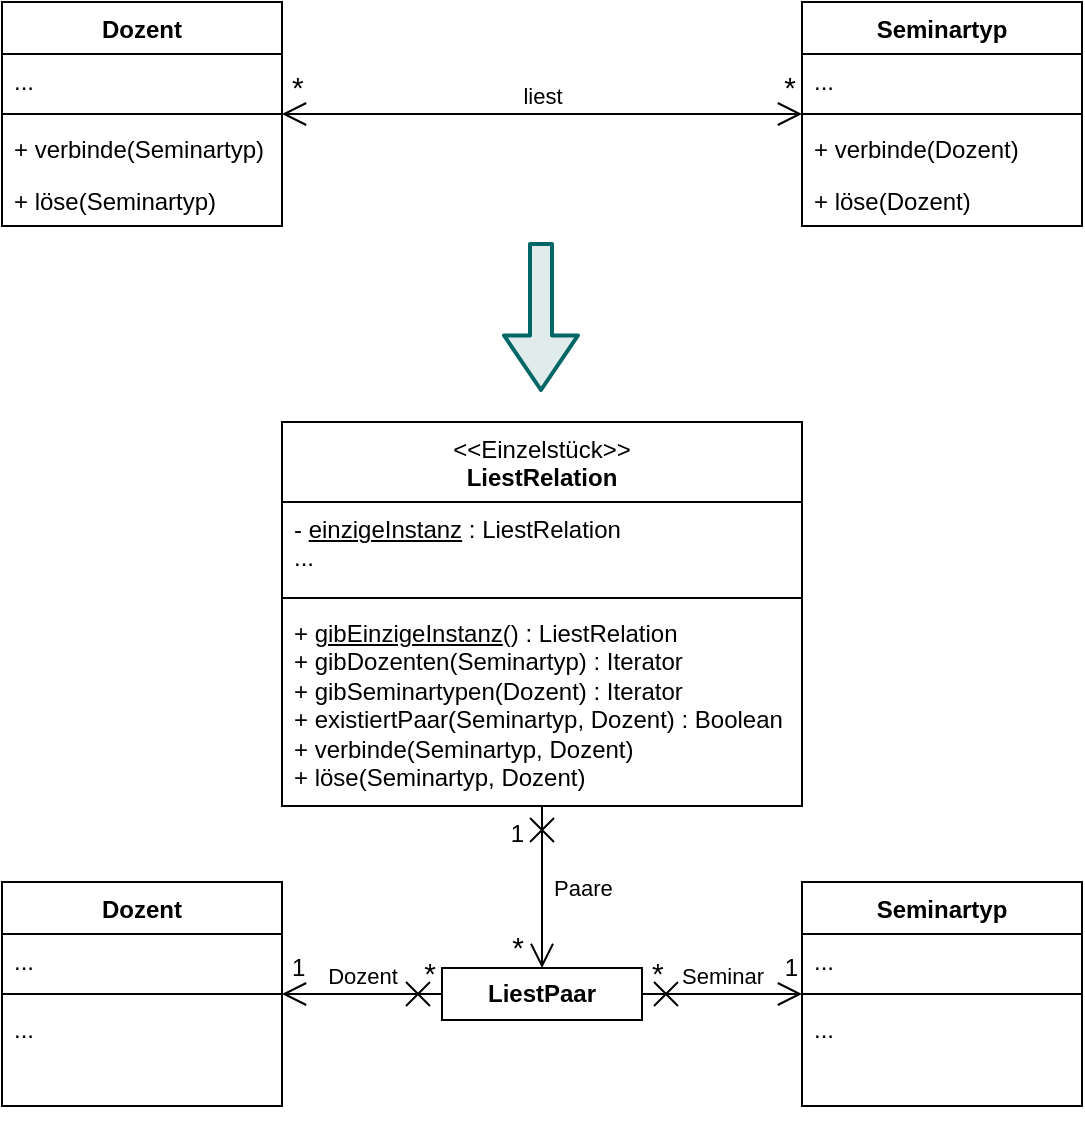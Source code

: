 <mxfile version="25.0.3">
  <diagram name="Seite-1" id="BKRfMI5abuOFoWmJq0zK">
    <mxGraphModel dx="2060" dy="1128" grid="1" gridSize="10" guides="1" tooltips="1" connect="1" arrows="1" fold="1" page="1" pageScale="1" pageWidth="827" pageHeight="1169" math="0" shadow="0">
      <root>
        <mxCell id="0" />
        <mxCell id="1" parent="0" />
        <mxCell id="IaKYG4yvnXf-astbD4Oj-56" value="" style="rounded=0;whiteSpace=wrap;html=1;strokeColor=none;fillColor=default;" parent="1" vertex="1">
          <mxGeometry x="80" y="80" width="540" height="560" as="geometry" />
        </mxCell>
        <mxCell id="ttQVAZBpi68U4xG_rW-i-1" value="liest" style="endArrow=open;html=1;rounded=0;align=center;verticalAlign=bottom;endFill=0;labelBackgroundColor=none;startArrow=open;startFill=0;spacingBottom=0;endSize=10;startSize=10;sourcePerimeterSpacing=0;" parent="1" source="GofiF0d-FrtSVpg5lvLO-1" target="GofiF0d-FrtSVpg5lvLO-6" edge="1">
          <mxGeometry relative="1" as="geometry">
            <mxPoint x="230" y="40" as="sourcePoint" />
            <mxPoint x="550" y="50" as="targetPoint" />
          </mxGeometry>
        </mxCell>
        <mxCell id="ttQVAZBpi68U4xG_rW-i-2" value="&lt;font style=&quot;font-size: 15px;&quot;&gt;*&lt;/font&gt;" style="resizable=0;html=1;align=left;verticalAlign=bottom;labelBackgroundColor=none;spacingBottom=3;spacingLeft=3;" parent="ttQVAZBpi68U4xG_rW-i-1" connectable="0" vertex="1">
          <mxGeometry x="-1" relative="1" as="geometry" />
        </mxCell>
        <mxCell id="ttQVAZBpi68U4xG_rW-i-4" value="&lt;font style=&quot;font-size: 15px;&quot;&gt;*&lt;/font&gt;" style="resizable=0;html=1;align=right;verticalAlign=bottom;labelBackgroundColor=none;spacingBottom=3;spacingRight=3;" parent="ttQVAZBpi68U4xG_rW-i-1" connectable="0" vertex="1">
          <mxGeometry x="1" relative="1" as="geometry" />
        </mxCell>
        <mxCell id="mjXhb2761OaL5Bagwi9g-6" value="LiestPaar" style="rounded=0;whiteSpace=wrap;html=1;fontStyle=1" parent="1" vertex="1">
          <mxGeometry x="300" y="563" width="100" height="26" as="geometry" />
        </mxCell>
        <mxCell id="evQiThfSp_hV0CGQ2GFK-1" value="Dozent" style="endArrow=cross;html=1;rounded=0;align=center;verticalAlign=bottom;endFill=0;labelBackgroundColor=none;startArrow=open;startFill=0;endSize=10;startSize=10;" parent="1" source="GofiF0d-FrtSVpg5lvLO-11" target="mjXhb2761OaL5Bagwi9g-6" edge="1">
          <mxGeometry relative="1" as="geometry">
            <mxPoint x="250" y="590" as="sourcePoint" />
            <mxPoint x="530" y="686" as="targetPoint" />
          </mxGeometry>
        </mxCell>
        <mxCell id="evQiThfSp_hV0CGQ2GFK-2" value="1" style="resizable=0;html=1;align=left;verticalAlign=bottom;labelBackgroundColor=none;spacingLeft=3;spacingBottom=5;" parent="evQiThfSp_hV0CGQ2GFK-1" connectable="0" vertex="1">
          <mxGeometry x="-1" relative="1" as="geometry" />
        </mxCell>
        <mxCell id="evQiThfSp_hV0CGQ2GFK-4" value="&lt;font style=&quot;font-size: 15px;&quot;&gt;*&lt;/font&gt;" style="resizable=0;html=1;align=right;verticalAlign=bottom;labelBackgroundColor=none;spacingRight=3;spacingBottom=0;" parent="evQiThfSp_hV0CGQ2GFK-1" connectable="0" vertex="1">
          <mxGeometry x="1" relative="1" as="geometry" />
        </mxCell>
        <mxCell id="evQiThfSp_hV0CGQ2GFK-6" value="Seminar" style="endArrow=open;html=1;rounded=0;align=center;verticalAlign=bottom;endFill=0;labelBackgroundColor=none;startArrow=cross;startFill=0;spacingBottom=0;endSize=10;startSize=10;" parent="1" source="mjXhb2761OaL5Bagwi9g-6" target="GofiF0d-FrtSVpg5lvLO-16" edge="1">
          <mxGeometry relative="1" as="geometry">
            <mxPoint x="55.0" y="690.0" as="sourcePoint" />
            <mxPoint x="530" y="580" as="targetPoint" />
          </mxGeometry>
        </mxCell>
        <mxCell id="evQiThfSp_hV0CGQ2GFK-7" value="&lt;font style=&quot;font-size: 15px;&quot;&gt;*&lt;/font&gt;" style="resizable=0;html=1;align=left;verticalAlign=bottom;labelBackgroundColor=none;spacingBottom=0;spacingLeft=3;" parent="evQiThfSp_hV0CGQ2GFK-6" connectable="0" vertex="1">
          <mxGeometry x="-1" relative="1" as="geometry" />
        </mxCell>
        <mxCell id="evQiThfSp_hV0CGQ2GFK-9" value="1" style="resizable=0;html=1;align=right;verticalAlign=bottom;labelBackgroundColor=none;spacingBottom=5;spacingRight=2;" parent="evQiThfSp_hV0CGQ2GFK-6" connectable="0" vertex="1">
          <mxGeometry x="1" relative="1" as="geometry" />
        </mxCell>
        <mxCell id="GofiF0d-FrtSVpg5lvLO-1" value="Dozent" style="swimlane;fontStyle=1;align=center;verticalAlign=top;childLayout=stackLayout;horizontal=1;startSize=26;horizontalStack=0;resizeParent=1;resizeParentMax=0;resizeLast=0;collapsible=1;marginBottom=0;whiteSpace=wrap;html=1;" parent="1" vertex="1">
          <mxGeometry x="80" y="80" width="140" height="112" as="geometry" />
        </mxCell>
        <mxCell id="GofiF0d-FrtSVpg5lvLO-2" value="..." style="text;strokeColor=none;fillColor=none;align=left;verticalAlign=top;spacingLeft=4;spacingRight=4;overflow=hidden;rotatable=0;points=[[0,0.5],[1,0.5]];portConstraint=eastwest;whiteSpace=wrap;html=1;" parent="GofiF0d-FrtSVpg5lvLO-1" vertex="1">
          <mxGeometry y="26" width="140" height="26" as="geometry" />
        </mxCell>
        <mxCell id="GofiF0d-FrtSVpg5lvLO-3" value="" style="line;strokeWidth=1;fillColor=none;align=left;verticalAlign=middle;spacingTop=-1;spacingLeft=3;spacingRight=3;rotatable=0;labelPosition=right;points=[];portConstraint=eastwest;strokeColor=inherit;" parent="GofiF0d-FrtSVpg5lvLO-1" vertex="1">
          <mxGeometry y="52" width="140" height="8" as="geometry" />
        </mxCell>
        <mxCell id="GofiF0d-FrtSVpg5lvLO-4" value="+ verbinde(Seminartyp)" style="text;strokeColor=none;fillColor=none;align=left;verticalAlign=top;spacingLeft=4;spacingRight=4;overflow=hidden;rotatable=0;points=[[0,0.5],[1,0.5]];portConstraint=eastwest;whiteSpace=wrap;html=1;" parent="GofiF0d-FrtSVpg5lvLO-1" vertex="1">
          <mxGeometry y="60" width="140" height="26" as="geometry" />
        </mxCell>
        <mxCell id="GofiF0d-FrtSVpg5lvLO-5" value="+ löse(Seminartyp)" style="text;strokeColor=none;fillColor=none;align=left;verticalAlign=top;spacingLeft=4;spacingRight=4;overflow=hidden;rotatable=0;points=[[0,0.5],[1,0.5]];portConstraint=eastwest;whiteSpace=wrap;html=1;" parent="GofiF0d-FrtSVpg5lvLO-1" vertex="1">
          <mxGeometry y="86" width="140" height="26" as="geometry" />
        </mxCell>
        <mxCell id="GofiF0d-FrtSVpg5lvLO-6" value="Seminartyp" style="swimlane;fontStyle=1;align=center;verticalAlign=top;childLayout=stackLayout;horizontal=1;startSize=26;horizontalStack=0;resizeParent=1;resizeParentMax=0;resizeLast=0;collapsible=1;marginBottom=0;whiteSpace=wrap;html=1;" parent="1" vertex="1">
          <mxGeometry x="480" y="80" width="140" height="112" as="geometry" />
        </mxCell>
        <mxCell id="GofiF0d-FrtSVpg5lvLO-7" value="..." style="text;strokeColor=none;fillColor=none;align=left;verticalAlign=top;spacingLeft=4;spacingRight=4;overflow=hidden;rotatable=0;points=[[0,0.5],[1,0.5]];portConstraint=eastwest;whiteSpace=wrap;html=1;" parent="GofiF0d-FrtSVpg5lvLO-6" vertex="1">
          <mxGeometry y="26" width="140" height="26" as="geometry" />
        </mxCell>
        <mxCell id="GofiF0d-FrtSVpg5lvLO-8" value="" style="line;strokeWidth=1;fillColor=none;align=left;verticalAlign=middle;spacingTop=-1;spacingLeft=3;spacingRight=3;rotatable=0;labelPosition=right;points=[];portConstraint=eastwest;strokeColor=inherit;" parent="GofiF0d-FrtSVpg5lvLO-6" vertex="1">
          <mxGeometry y="52" width="140" height="8" as="geometry" />
        </mxCell>
        <mxCell id="GofiF0d-FrtSVpg5lvLO-9" value="+ verbinde(Dozent)" style="text;strokeColor=none;fillColor=none;align=left;verticalAlign=top;spacingLeft=4;spacingRight=4;overflow=hidden;rotatable=0;points=[[0,0.5],[1,0.5]];portConstraint=eastwest;whiteSpace=wrap;html=1;" parent="GofiF0d-FrtSVpg5lvLO-6" vertex="1">
          <mxGeometry y="60" width="140" height="26" as="geometry" />
        </mxCell>
        <mxCell id="GofiF0d-FrtSVpg5lvLO-26" value="+ löse(Dozent)" style="text;strokeColor=none;fillColor=none;align=left;verticalAlign=top;spacingLeft=4;spacingRight=4;overflow=hidden;rotatable=0;points=[[0,0.5],[1,0.5]];portConstraint=eastwest;whiteSpace=wrap;html=1;" parent="GofiF0d-FrtSVpg5lvLO-6" vertex="1">
          <mxGeometry y="86" width="140" height="26" as="geometry" />
        </mxCell>
        <mxCell id="GofiF0d-FrtSVpg5lvLO-11" value="Dozent" style="swimlane;fontStyle=1;align=center;verticalAlign=top;childLayout=stackLayout;horizontal=1;startSize=26;horizontalStack=0;resizeParent=1;resizeParentMax=0;resizeLast=0;collapsible=1;marginBottom=0;whiteSpace=wrap;html=1;" parent="1" vertex="1">
          <mxGeometry x="80" y="520" width="140" height="112" as="geometry" />
        </mxCell>
        <mxCell id="GofiF0d-FrtSVpg5lvLO-12" value="..." style="text;strokeColor=none;fillColor=none;align=left;verticalAlign=top;spacingLeft=4;spacingRight=4;overflow=hidden;rotatable=0;points=[[0,0.5],[1,0.5]];portConstraint=eastwest;whiteSpace=wrap;html=1;" parent="GofiF0d-FrtSVpg5lvLO-11" vertex="1">
          <mxGeometry y="26" width="140" height="26" as="geometry" />
        </mxCell>
        <mxCell id="GofiF0d-FrtSVpg5lvLO-13" value="" style="line;strokeWidth=1;fillColor=none;align=left;verticalAlign=middle;spacingTop=-1;spacingLeft=3;spacingRight=3;rotatable=0;labelPosition=right;points=[];portConstraint=eastwest;strokeColor=inherit;" parent="GofiF0d-FrtSVpg5lvLO-11" vertex="1">
          <mxGeometry y="52" width="140" height="8" as="geometry" />
        </mxCell>
        <mxCell id="GofiF0d-FrtSVpg5lvLO-14" value="..." style="text;strokeColor=none;fillColor=none;align=left;verticalAlign=top;spacingLeft=4;spacingRight=4;overflow=hidden;rotatable=0;points=[[0,0.5],[1,0.5]];portConstraint=eastwest;whiteSpace=wrap;html=1;" parent="GofiF0d-FrtSVpg5lvLO-11" vertex="1">
          <mxGeometry y="60" width="140" height="26" as="geometry" />
        </mxCell>
        <mxCell id="GofiF0d-FrtSVpg5lvLO-15" value="&amp;nbsp;" style="text;strokeColor=none;fillColor=none;align=left;verticalAlign=top;spacingLeft=4;spacingRight=4;overflow=hidden;rotatable=0;points=[[0,0.5],[1,0.5]];portConstraint=eastwest;whiteSpace=wrap;html=1;" parent="GofiF0d-FrtSVpg5lvLO-11" vertex="1">
          <mxGeometry y="86" width="140" height="26" as="geometry" />
        </mxCell>
        <mxCell id="GofiF0d-FrtSVpg5lvLO-16" value="Seminartyp" style="swimlane;fontStyle=1;align=center;verticalAlign=top;childLayout=stackLayout;horizontal=1;startSize=26;horizontalStack=0;resizeParent=1;resizeParentMax=0;resizeLast=0;collapsible=1;marginBottom=0;whiteSpace=wrap;html=1;" parent="1" vertex="1">
          <mxGeometry x="480" y="520" width="140" height="112" as="geometry" />
        </mxCell>
        <mxCell id="GofiF0d-FrtSVpg5lvLO-17" value="..." style="text;strokeColor=none;fillColor=none;align=left;verticalAlign=top;spacingLeft=4;spacingRight=4;overflow=hidden;rotatable=0;points=[[0,0.5],[1,0.5]];portConstraint=eastwest;whiteSpace=wrap;html=1;" parent="GofiF0d-FrtSVpg5lvLO-16" vertex="1">
          <mxGeometry y="26" width="140" height="26" as="geometry" />
        </mxCell>
        <mxCell id="GofiF0d-FrtSVpg5lvLO-18" value="" style="line;strokeWidth=1;fillColor=none;align=left;verticalAlign=middle;spacingTop=-1;spacingLeft=3;spacingRight=3;rotatable=0;labelPosition=right;points=[];portConstraint=eastwest;strokeColor=inherit;" parent="GofiF0d-FrtSVpg5lvLO-16" vertex="1">
          <mxGeometry y="52" width="140" height="8" as="geometry" />
        </mxCell>
        <mxCell id="GofiF0d-FrtSVpg5lvLO-19" value="..." style="text;strokeColor=none;fillColor=none;align=left;verticalAlign=top;spacingLeft=4;spacingRight=4;overflow=hidden;rotatable=0;points=[[0,0.5],[1,0.5]];portConstraint=eastwest;whiteSpace=wrap;html=1;" parent="GofiF0d-FrtSVpg5lvLO-16" vertex="1">
          <mxGeometry y="60" width="140" height="26" as="geometry" />
        </mxCell>
        <mxCell id="GofiF0d-FrtSVpg5lvLO-27" value="&amp;nbsp;" style="text;strokeColor=none;fillColor=none;align=left;verticalAlign=top;spacingLeft=4;spacingRight=4;overflow=hidden;rotatable=0;points=[[0,0.5],[1,0.5]];portConstraint=eastwest;whiteSpace=wrap;html=1;" parent="GofiF0d-FrtSVpg5lvLO-16" vertex="1">
          <mxGeometry y="86" width="140" height="26" as="geometry" />
        </mxCell>
        <mxCell id="GofiF0d-FrtSVpg5lvLO-21" value="&lt;span style=&quot;font-weight: normal;&quot;&gt;&amp;lt;&amp;lt;Einzelstück&amp;gt;&amp;gt;&lt;/span&gt;&lt;br&gt;LiestRelation" style="swimlane;fontStyle=1;align=center;verticalAlign=top;childLayout=stackLayout;horizontal=1;startSize=40;horizontalStack=0;resizeParent=1;resizeParentMax=0;resizeLast=0;collapsible=0;marginBottom=0;whiteSpace=wrap;html=1;" parent="1" vertex="1">
          <mxGeometry x="220" y="290" width="260" height="192" as="geometry" />
        </mxCell>
        <mxCell id="GofiF0d-FrtSVpg5lvLO-22" value="- &lt;u&gt;einzigeInstanz&lt;/u&gt; : LiestRelation &lt;div&gt;...&lt;br&gt;&lt;/div&gt;" style="text;strokeColor=none;fillColor=none;align=left;verticalAlign=top;spacingLeft=4;spacingRight=4;overflow=hidden;rotatable=0;points=[[0,0.5],[1,0.5]];portConstraint=eastwest;whiteSpace=wrap;html=1;" parent="GofiF0d-FrtSVpg5lvLO-21" vertex="1">
          <mxGeometry y="40" width="260" height="44" as="geometry" />
        </mxCell>
        <mxCell id="GofiF0d-FrtSVpg5lvLO-23" value="" style="line;strokeWidth=1;fillColor=none;align=left;verticalAlign=middle;spacingTop=-1;spacingLeft=3;spacingRight=3;rotatable=0;labelPosition=right;points=[];portConstraint=eastwest;strokeColor=inherit;" parent="GofiF0d-FrtSVpg5lvLO-21" vertex="1">
          <mxGeometry y="84" width="260" height="8" as="geometry" />
        </mxCell>
        <mxCell id="GofiF0d-FrtSVpg5lvLO-24" value="+ &lt;u&gt;gibEinzigeInstanz&lt;/u&gt;() : LiestRelation&lt;br&gt;+ gibDozenten(Seminartyp) : Iterator&lt;br&gt;&lt;div&gt;+ gibSeminartypen(Dozent) : Iterator&lt;/div&gt;&lt;div&gt;+ existiertPaar(Seminartyp, Dozent) : Boolean&lt;br&gt;+ verbinde(Seminartyp, Dozent)&lt;br&gt;+ löse(Seminartyp, Dozent)&lt;br&gt;&lt;/div&gt;" style="text;strokeColor=none;fillColor=none;align=left;verticalAlign=top;spacingLeft=4;spacingRight=4;overflow=hidden;rotatable=0;points=[[0,0.5],[1,0.5]];portConstraint=eastwest;whiteSpace=wrap;html=1;" parent="GofiF0d-FrtSVpg5lvLO-21" vertex="1">
          <mxGeometry y="92" width="260" height="100" as="geometry" />
        </mxCell>
        <mxCell id="GofiF0d-FrtSVpg5lvLO-28" value="Paare" style="endArrow=cross;html=1;rounded=0;align=left;verticalAlign=middle;endFill=0;labelBackgroundColor=none;startArrow=open;startFill=0;endSize=10;startSize=10;exitX=0.5;exitY=0;exitDx=0;exitDy=0;spacingLeft=4;" parent="1" source="mjXhb2761OaL5Bagwi9g-6" target="GofiF0d-FrtSVpg5lvLO-21" edge="1">
          <mxGeometry x="0.002" relative="1" as="geometry">
            <mxPoint x="240" y="608" as="sourcePoint" />
            <mxPoint x="380" y="490" as="targetPoint" />
            <mxPoint as="offset" />
          </mxGeometry>
        </mxCell>
        <mxCell id="GofiF0d-FrtSVpg5lvLO-29" value="&lt;font style=&quot;font-size: 15px;&quot;&gt;*&lt;/font&gt;" style="resizable=0;html=1;align=right;verticalAlign=bottom;labelBackgroundColor=none;spacingLeft=0;spacingBottom=0;spacingRight=9;" parent="GofiF0d-FrtSVpg5lvLO-28" connectable="0" vertex="1">
          <mxGeometry x="-1" relative="1" as="geometry" />
        </mxCell>
        <mxCell id="GofiF0d-FrtSVpg5lvLO-30" value="1" style="resizable=0;html=1;align=right;verticalAlign=top;labelBackgroundColor=none;spacingRight=9;spacingBottom=0;" parent="GofiF0d-FrtSVpg5lvLO-28" connectable="0" vertex="1">
          <mxGeometry x="1" relative="1" as="geometry" />
        </mxCell>
        <mxCell id="GMeru91jOi1JX8F5lrZ0-2" value="" style="shape=flexArrow;endArrow=classic;html=1;rounded=1;strokeColor=#006666;strokeWidth=2;flowAnimation=0;shadow=0;endSize=8.429;startSize=4;endWidth=24;fillColor=#E0ECEC;" parent="1" edge="1">
          <mxGeometry width="50" height="50" relative="1" as="geometry">
            <mxPoint x="349.5" y="200" as="sourcePoint" />
            <mxPoint x="349.5" y="275" as="targetPoint" />
          </mxGeometry>
        </mxCell>
      </root>
    </mxGraphModel>
  </diagram>
</mxfile>
